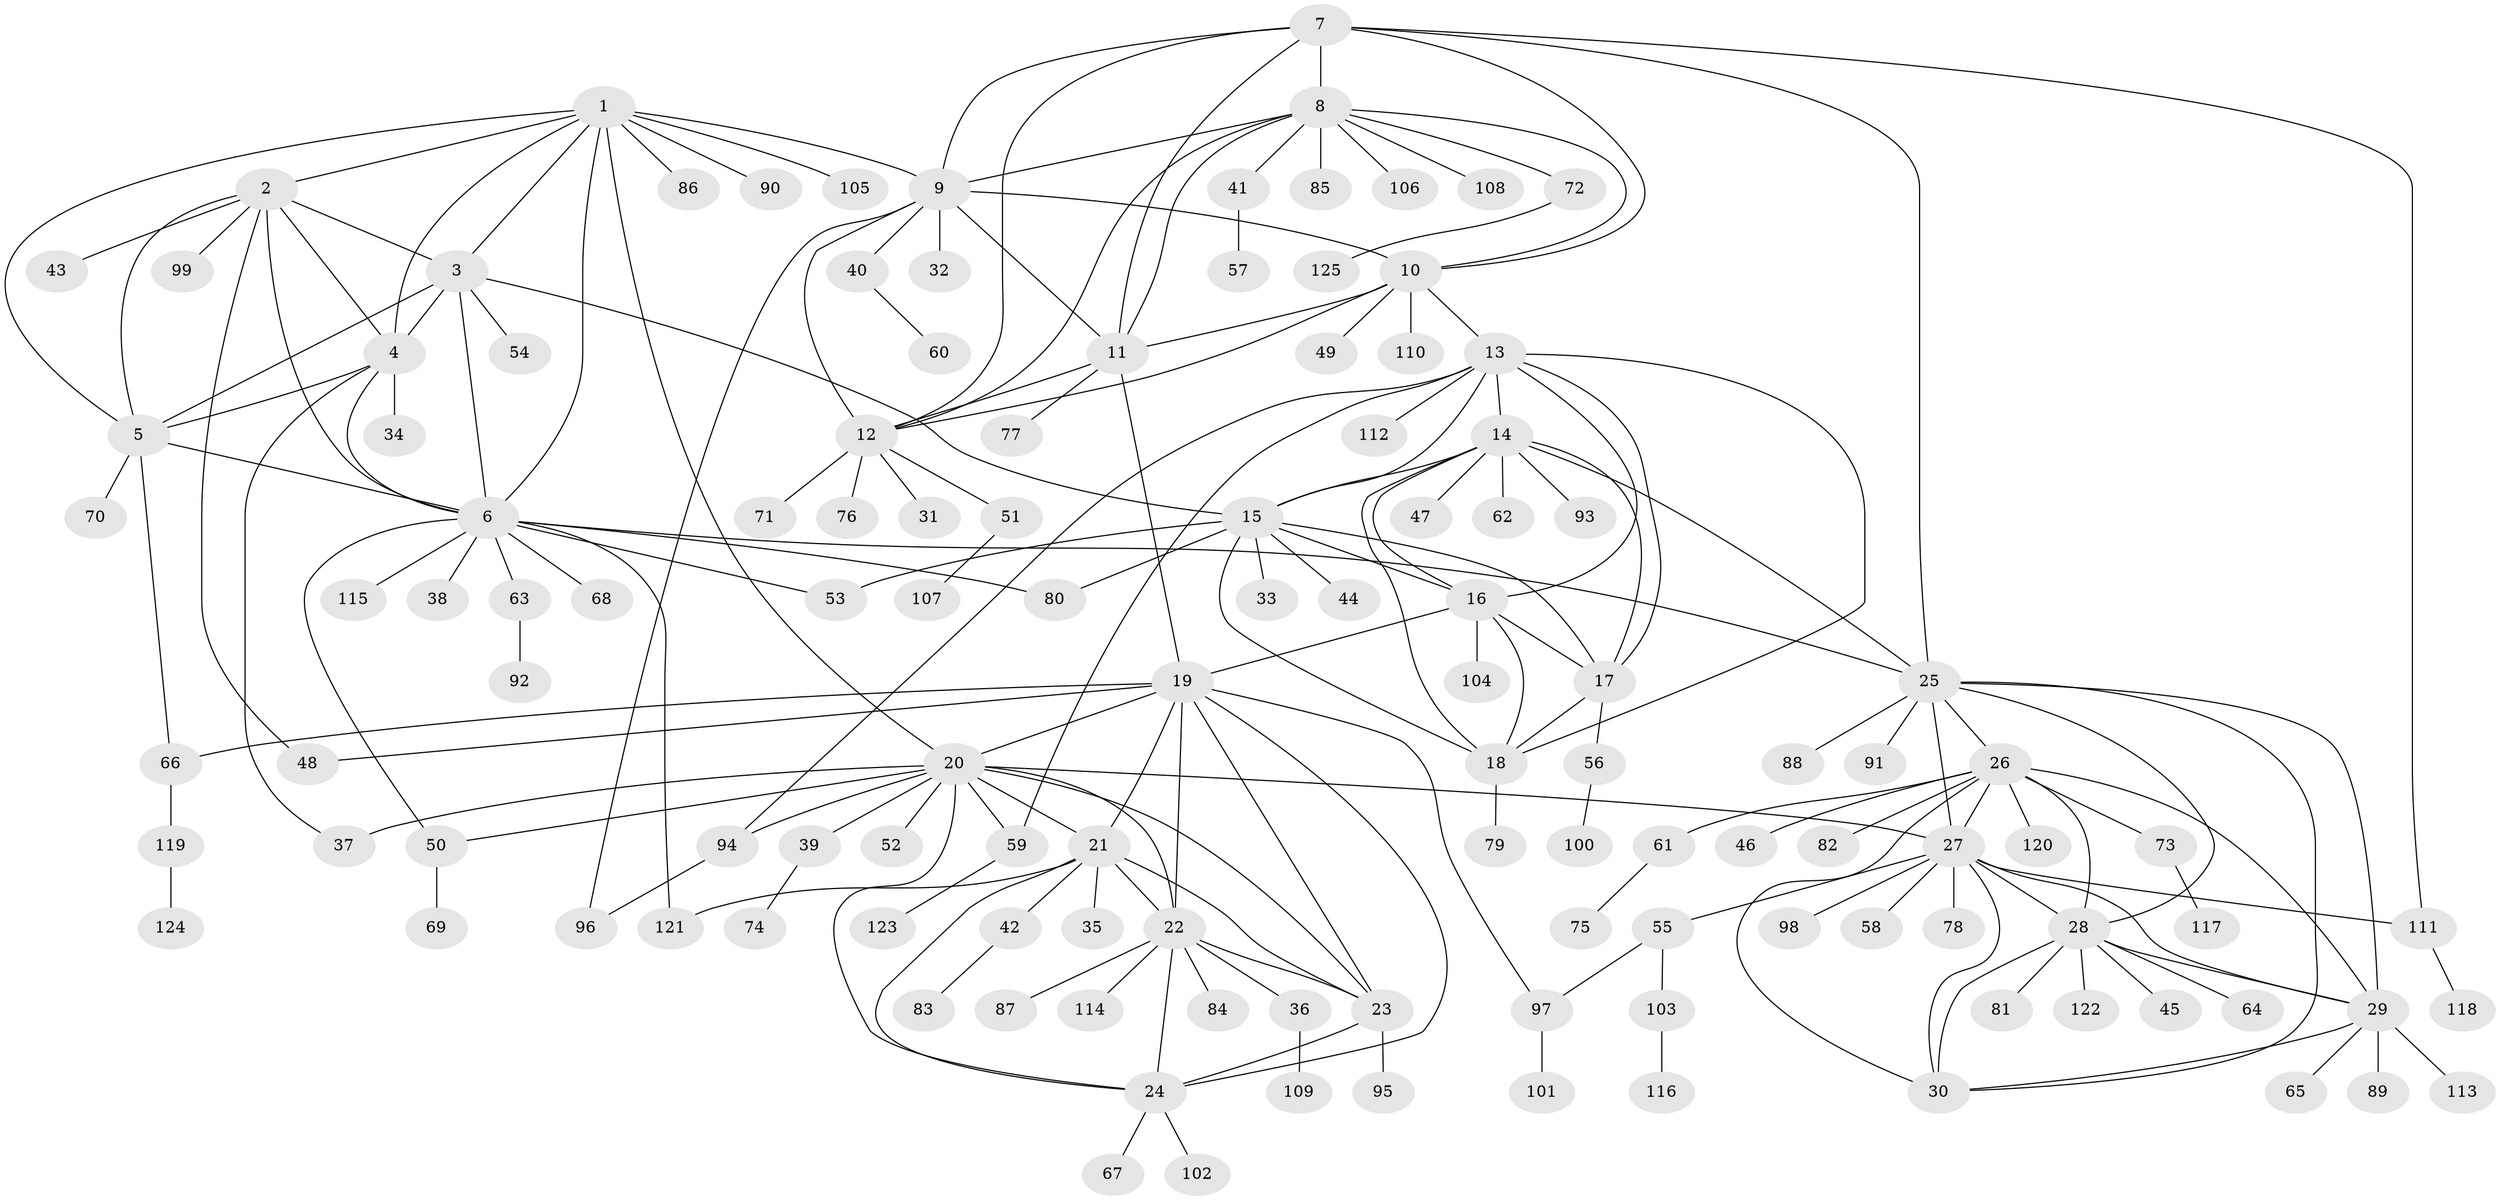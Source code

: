 // coarse degree distribution, {8: 0.07526881720430108, 7: 0.03225806451612903, 5: 0.010752688172043012, 13: 0.010752688172043012, 10: 0.010752688172043012, 12: 0.03225806451612903, 6: 0.043010752688172046, 3: 0.06451612903225806, 11: 0.010752688172043012, 9: 0.021505376344086023, 1: 0.6236559139784946, 2: 0.06451612903225806}
// Generated by graph-tools (version 1.1) at 2025/24/03/03/25 07:24:17]
// undirected, 125 vertices, 192 edges
graph export_dot {
graph [start="1"]
  node [color=gray90,style=filled];
  1;
  2;
  3;
  4;
  5;
  6;
  7;
  8;
  9;
  10;
  11;
  12;
  13;
  14;
  15;
  16;
  17;
  18;
  19;
  20;
  21;
  22;
  23;
  24;
  25;
  26;
  27;
  28;
  29;
  30;
  31;
  32;
  33;
  34;
  35;
  36;
  37;
  38;
  39;
  40;
  41;
  42;
  43;
  44;
  45;
  46;
  47;
  48;
  49;
  50;
  51;
  52;
  53;
  54;
  55;
  56;
  57;
  58;
  59;
  60;
  61;
  62;
  63;
  64;
  65;
  66;
  67;
  68;
  69;
  70;
  71;
  72;
  73;
  74;
  75;
  76;
  77;
  78;
  79;
  80;
  81;
  82;
  83;
  84;
  85;
  86;
  87;
  88;
  89;
  90;
  91;
  92;
  93;
  94;
  95;
  96;
  97;
  98;
  99;
  100;
  101;
  102;
  103;
  104;
  105;
  106;
  107;
  108;
  109;
  110;
  111;
  112;
  113;
  114;
  115;
  116;
  117;
  118;
  119;
  120;
  121;
  122;
  123;
  124;
  125;
  1 -- 2;
  1 -- 3;
  1 -- 4;
  1 -- 5;
  1 -- 6;
  1 -- 9;
  1 -- 20;
  1 -- 86;
  1 -- 90;
  1 -- 105;
  2 -- 3;
  2 -- 4;
  2 -- 5;
  2 -- 6;
  2 -- 43;
  2 -- 48;
  2 -- 99;
  3 -- 4;
  3 -- 5;
  3 -- 6;
  3 -- 15;
  3 -- 54;
  4 -- 5;
  4 -- 6;
  4 -- 34;
  4 -- 37;
  5 -- 6;
  5 -- 66;
  5 -- 70;
  6 -- 25;
  6 -- 38;
  6 -- 50;
  6 -- 53;
  6 -- 63;
  6 -- 68;
  6 -- 80;
  6 -- 115;
  6 -- 121;
  7 -- 8;
  7 -- 9;
  7 -- 10;
  7 -- 11;
  7 -- 12;
  7 -- 25;
  7 -- 111;
  8 -- 9;
  8 -- 10;
  8 -- 11;
  8 -- 12;
  8 -- 41;
  8 -- 72;
  8 -- 85;
  8 -- 106;
  8 -- 108;
  9 -- 10;
  9 -- 11;
  9 -- 12;
  9 -- 32;
  9 -- 40;
  9 -- 96;
  10 -- 11;
  10 -- 12;
  10 -- 13;
  10 -- 49;
  10 -- 110;
  11 -- 12;
  11 -- 19;
  11 -- 77;
  12 -- 31;
  12 -- 51;
  12 -- 71;
  12 -- 76;
  13 -- 14;
  13 -- 15;
  13 -- 16;
  13 -- 17;
  13 -- 18;
  13 -- 59;
  13 -- 94;
  13 -- 112;
  14 -- 15;
  14 -- 16;
  14 -- 17;
  14 -- 18;
  14 -- 25;
  14 -- 47;
  14 -- 62;
  14 -- 93;
  15 -- 16;
  15 -- 17;
  15 -- 18;
  15 -- 33;
  15 -- 44;
  15 -- 53;
  15 -- 80;
  16 -- 17;
  16 -- 18;
  16 -- 19;
  16 -- 104;
  17 -- 18;
  17 -- 56;
  18 -- 79;
  19 -- 20;
  19 -- 21;
  19 -- 22;
  19 -- 23;
  19 -- 24;
  19 -- 48;
  19 -- 66;
  19 -- 97;
  20 -- 21;
  20 -- 22;
  20 -- 23;
  20 -- 24;
  20 -- 27;
  20 -- 37;
  20 -- 39;
  20 -- 50;
  20 -- 52;
  20 -- 59;
  20 -- 94;
  21 -- 22;
  21 -- 23;
  21 -- 24;
  21 -- 35;
  21 -- 42;
  21 -- 121;
  22 -- 23;
  22 -- 24;
  22 -- 36;
  22 -- 84;
  22 -- 87;
  22 -- 114;
  23 -- 24;
  23 -- 95;
  24 -- 67;
  24 -- 102;
  25 -- 26;
  25 -- 27;
  25 -- 28;
  25 -- 29;
  25 -- 30;
  25 -- 88;
  25 -- 91;
  26 -- 27;
  26 -- 28;
  26 -- 29;
  26 -- 30;
  26 -- 46;
  26 -- 61;
  26 -- 73;
  26 -- 82;
  26 -- 120;
  27 -- 28;
  27 -- 29;
  27 -- 30;
  27 -- 55;
  27 -- 58;
  27 -- 78;
  27 -- 98;
  27 -- 111;
  28 -- 29;
  28 -- 30;
  28 -- 45;
  28 -- 64;
  28 -- 81;
  28 -- 122;
  29 -- 30;
  29 -- 65;
  29 -- 89;
  29 -- 113;
  36 -- 109;
  39 -- 74;
  40 -- 60;
  41 -- 57;
  42 -- 83;
  50 -- 69;
  51 -- 107;
  55 -- 97;
  55 -- 103;
  56 -- 100;
  59 -- 123;
  61 -- 75;
  63 -- 92;
  66 -- 119;
  72 -- 125;
  73 -- 117;
  94 -- 96;
  97 -- 101;
  103 -- 116;
  111 -- 118;
  119 -- 124;
}
